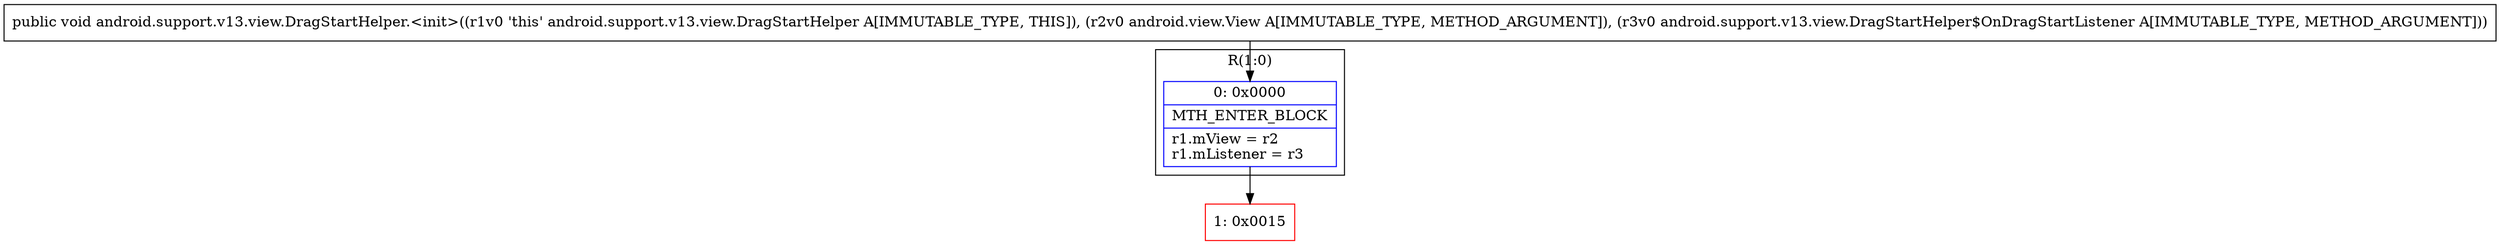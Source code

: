 digraph "CFG forandroid.support.v13.view.DragStartHelper.\<init\>(Landroid\/view\/View;Landroid\/support\/v13\/view\/DragStartHelper$OnDragStartListener;)V" {
subgraph cluster_Region_1114540403 {
label = "R(1:0)";
node [shape=record,color=blue];
Node_0 [shape=record,label="{0\:\ 0x0000|MTH_ENTER_BLOCK\l|r1.mView = r2\lr1.mListener = r3\l}"];
}
Node_1 [shape=record,color=red,label="{1\:\ 0x0015}"];
MethodNode[shape=record,label="{public void android.support.v13.view.DragStartHelper.\<init\>((r1v0 'this' android.support.v13.view.DragStartHelper A[IMMUTABLE_TYPE, THIS]), (r2v0 android.view.View A[IMMUTABLE_TYPE, METHOD_ARGUMENT]), (r3v0 android.support.v13.view.DragStartHelper$OnDragStartListener A[IMMUTABLE_TYPE, METHOD_ARGUMENT])) }"];
MethodNode -> Node_0;
Node_0 -> Node_1;
}


